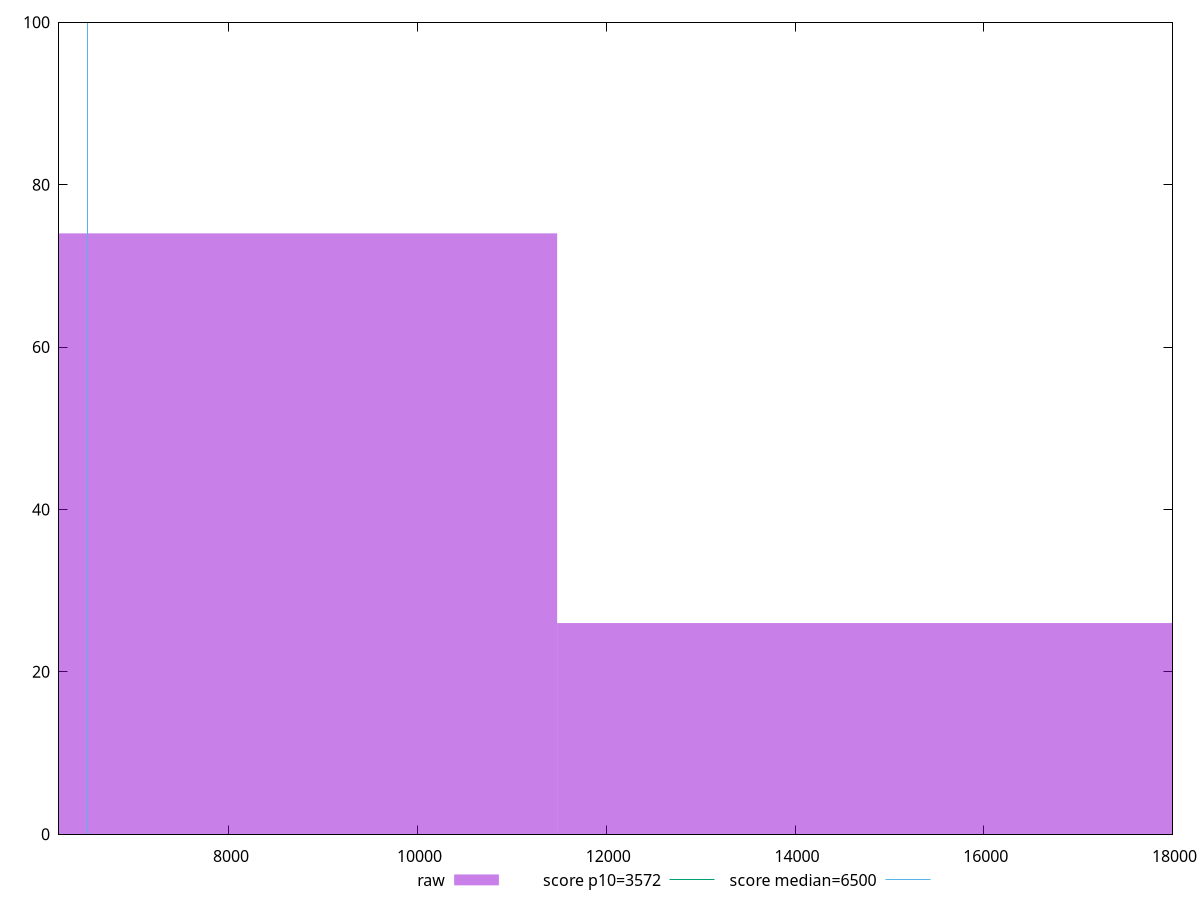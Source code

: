 reset

$raw <<EOF
7652.63358639378 74
15305.26717278756 26
EOF

set key outside below
set boxwidth 7652.63358639378
set xrange [6199.281999999999:18000.403000000002]
set yrange [0:100]
set trange [0:100]
set style fill transparent solid 0.5 noborder

set parametric
set terminal svg size 640, 490 enhanced background rgb 'white'
set output "report_00015_2021-02-09T16-11-33.973Z/first-cpu-idle/samples/pages/raw/histogram.svg"

plot $raw title "raw" with boxes, \
     3572,t title "score p10=3572", \
     6500,t title "score median=6500"

reset
